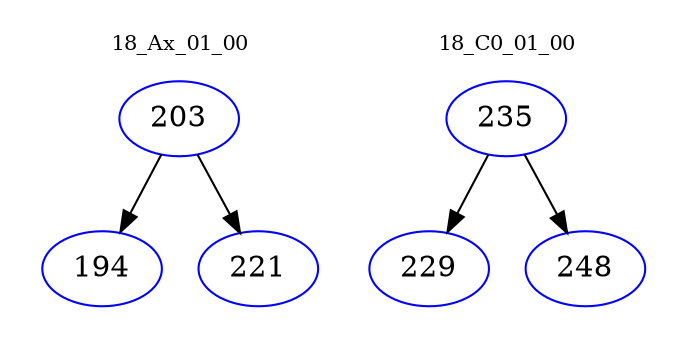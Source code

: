 digraph{
subgraph cluster_0 {
color = white
label = "18_Ax_01_00";
fontsize=10;
T0_203 [label="203", color="blue"]
T0_203 -> T0_194 [color="black"]
T0_194 [label="194", color="blue"]
T0_203 -> T0_221 [color="black"]
T0_221 [label="221", color="blue"]
}
subgraph cluster_1 {
color = white
label = "18_C0_01_00";
fontsize=10;
T1_235 [label="235", color="blue"]
T1_235 -> T1_229 [color="black"]
T1_229 [label="229", color="blue"]
T1_235 -> T1_248 [color="black"]
T1_248 [label="248", color="blue"]
}
}
